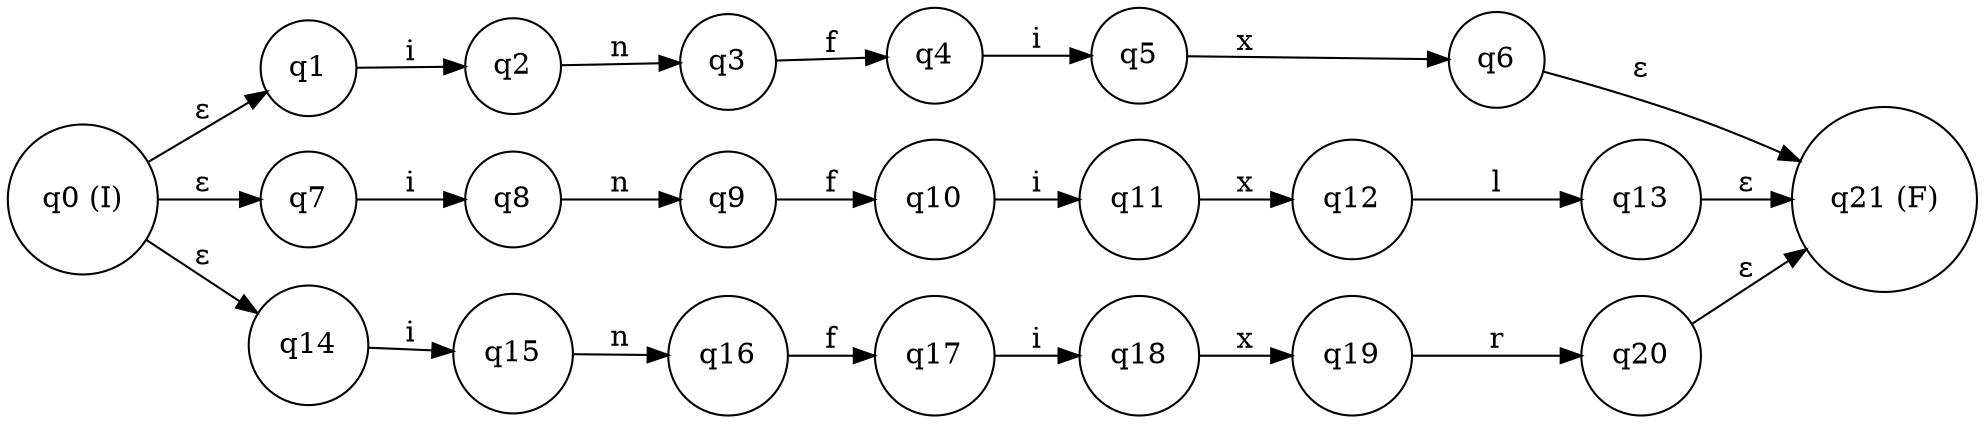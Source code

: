 digraph finite_state_machine {
rankdir=LR;
node [shape = circle];
q0 [label="q0 (I)"];
q1 [label="q1"];
q2 [label="q2"];
q3 [label="q3"];
q4 [label="q4"];
q5 [label="q5"];
q6 [label="q6"];
q7 [label="q7"];
q8 [label="q8"];
q9 [label="q9"];
q10 [label="q10"];
q11 [label="q11"];
q12 [label="q12"];
q13 [label="q13"];
q14 [label="q14"];
q15 [label="q15"];
q16 [label="q16"];
q17 [label="q17"];
q18 [label="q18"];
q19 [label="q19"];
q20 [label="q20"];
q21 [label="q21 (F)"];
q0 -> q1 [label="ε"];
q1 -> q2 [label="i"];
q2 -> q3 [label="n"];
q3 -> q4 [label="f"];
q4 -> q5 [label="i"];
q5 -> q6 [label="x"];
q0 -> q7 [label="ε"];
q7 -> q8 [label="i"];
q8 -> q9 [label="n"];
q9 -> q10 [label="f"];
q10 -> q11 [label="i"];
q11 -> q12 [label="x"];
q12 -> q13 [label="l"];
q0 -> q14 [label="ε"];
q14 -> q15 [label="i"];
q15 -> q16 [label="n"];
q16 -> q17 [label="f"];
q17 -> q18 [label="i"];
q18 -> q19 [label="x"];
q19 -> q20 [label="r"];
q6 -> q21 [label="ε"];
q13 -> q21 [label="ε"];
q20 -> q21 [label="ε"];
}